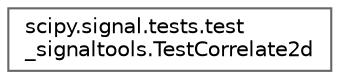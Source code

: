 digraph "Graphical Class Hierarchy"
{
 // LATEX_PDF_SIZE
  bgcolor="transparent";
  edge [fontname=Helvetica,fontsize=10,labelfontname=Helvetica,labelfontsize=10];
  node [fontname=Helvetica,fontsize=10,shape=box,height=0.2,width=0.4];
  rankdir="LR";
  Node0 [id="Node000000",label="scipy.signal.tests.test\l_signaltools.TestCorrelate2d",height=0.2,width=0.4,color="grey40", fillcolor="white", style="filled",URL="$dd/d22/classscipy_1_1signal_1_1tests_1_1test__signaltools_1_1TestCorrelate2d.html",tooltip=" "];
}
